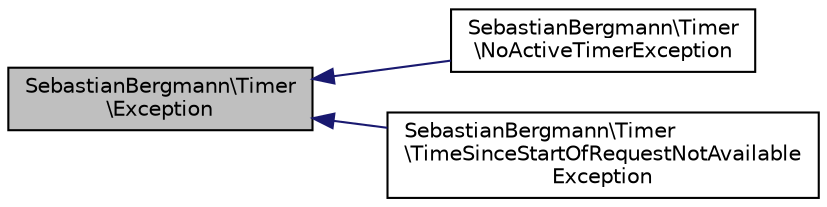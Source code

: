 digraph "SebastianBergmann\Timer\Exception"
{
  edge [fontname="Helvetica",fontsize="10",labelfontname="Helvetica",labelfontsize="10"];
  node [fontname="Helvetica",fontsize="10",shape=record];
  rankdir="LR";
  Node0 [label="SebastianBergmann\\Timer\l\\Exception",height=0.2,width=0.4,color="black", fillcolor="grey75", style="filled", fontcolor="black"];
  Node0 -> Node1 [dir="back",color="midnightblue",fontsize="10",style="solid",fontname="Helvetica"];
  Node1 [label="SebastianBergmann\\Timer\l\\NoActiveTimerException",height=0.2,width=0.4,color="black", fillcolor="white", style="filled",URL="$classSebastianBergmann_1_1Timer_1_1NoActiveTimerException.html"];
  Node0 -> Node2 [dir="back",color="midnightblue",fontsize="10",style="solid",fontname="Helvetica"];
  Node2 [label="SebastianBergmann\\Timer\l\\TimeSinceStartOfRequestNotAvailable\lException",height=0.2,width=0.4,color="black", fillcolor="white", style="filled",URL="$classSebastianBergmann_1_1Timer_1_1TimeSinceStartOfRequestNotAvailableException.html"];
}
